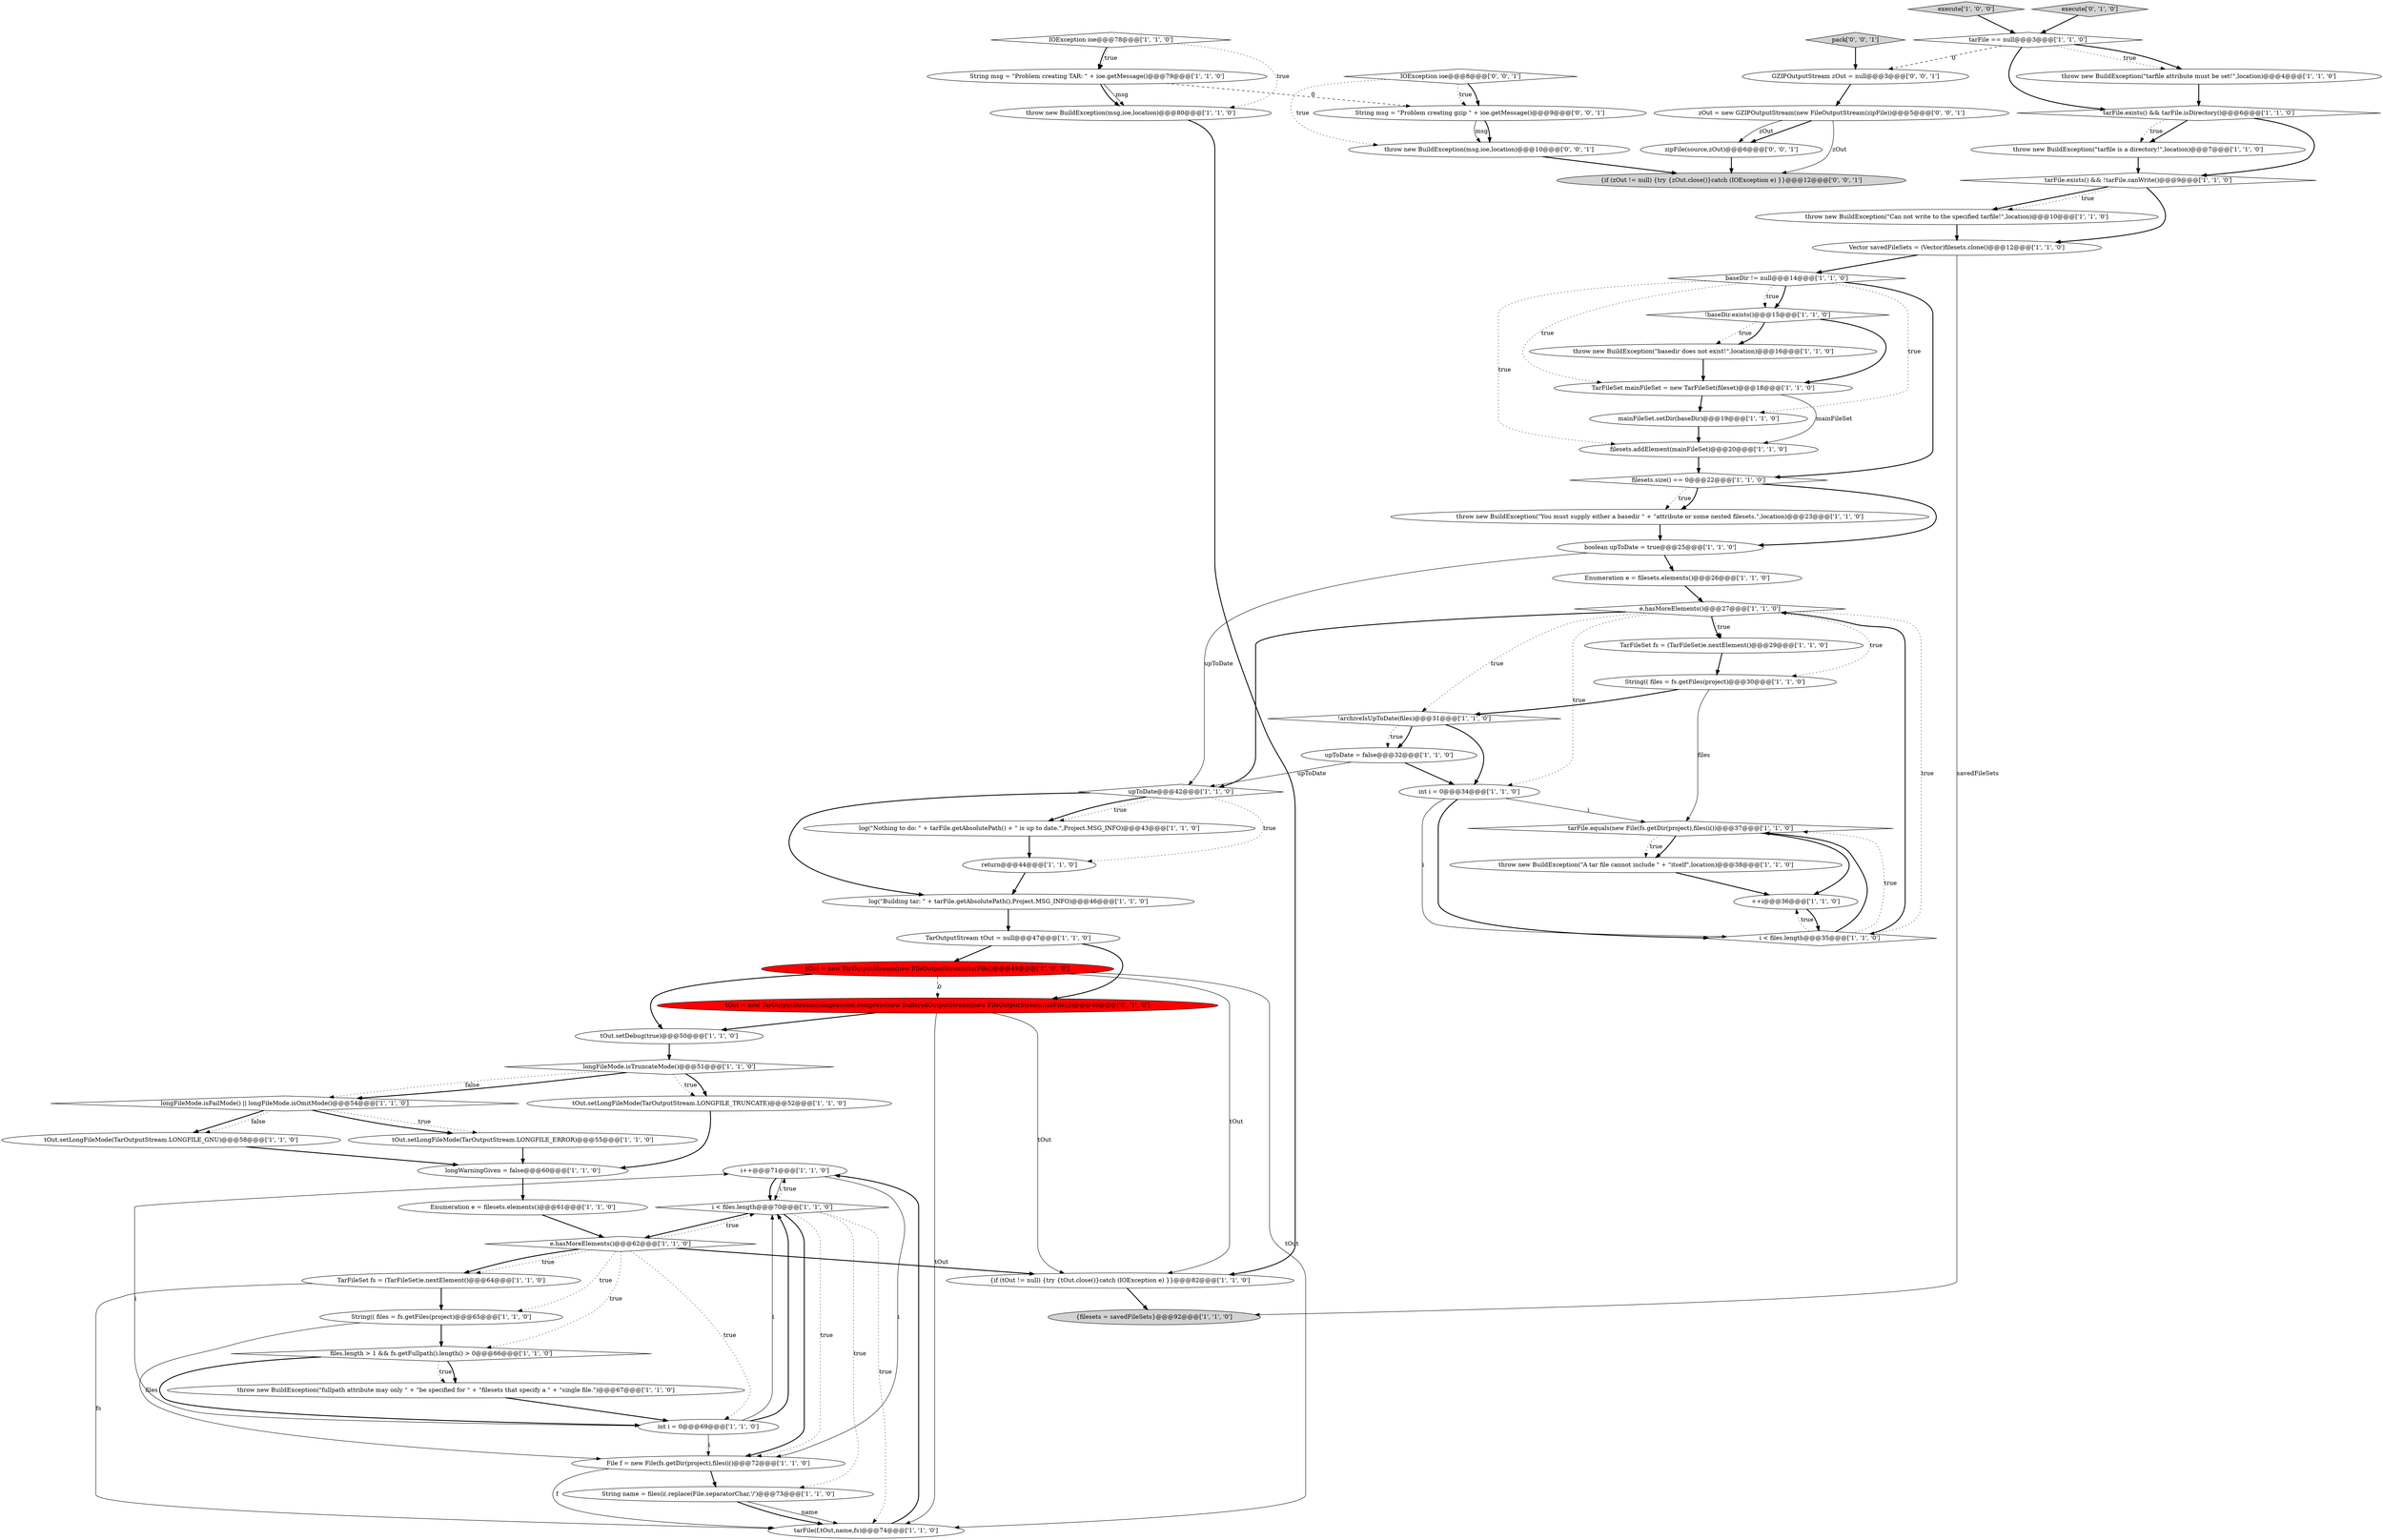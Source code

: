 digraph {
25 [style = filled, label = "i++@@@71@@@['1', '1', '0']", fillcolor = white, shape = ellipse image = "AAA0AAABBB1BBB"];
57 [style = filled, label = "{if (tOut != null) {try {tOut.close()}catch (IOException e) }}@@@82@@@['1', '1', '0']", fillcolor = white, shape = ellipse image = "AAA0AAABBB1BBB"];
63 [style = filled, label = "{if (zOut != null) {try {zOut.close()}catch (IOException e) }}@@@12@@@['0', '0', '1']", fillcolor = lightgray, shape = ellipse image = "AAA0AAABBB3BBB"];
32 [style = filled, label = "tarFile.equals(new File(fs.getDir(project),files(i())@@@37@@@['1', '1', '0']", fillcolor = white, shape = diamond image = "AAA0AAABBB1BBB"];
14 [style = filled, label = "String name = files(i(.replace(File.separatorChar,'/')@@@73@@@['1', '1', '0']", fillcolor = white, shape = ellipse image = "AAA0AAABBB1BBB"];
22 [style = filled, label = "throw new BuildException(\"basedir does not exist!\",location)@@@16@@@['1', '1', '0']", fillcolor = white, shape = ellipse image = "AAA0AAABBB1BBB"];
61 [style = filled, label = "zipFile(source,zOut)@@@6@@@['0', '0', '1']", fillcolor = white, shape = ellipse image = "AAA0AAABBB3BBB"];
4 [style = filled, label = "tarFile == null@@@3@@@['1', '1', '0']", fillcolor = white, shape = diamond image = "AAA0AAABBB1BBB"];
23 [style = filled, label = "log(\"Building tar: \" + tarFile.getAbsolutePath(),Project.MSG_INFO)@@@46@@@['1', '1', '0']", fillcolor = white, shape = ellipse image = "AAA0AAABBB1BBB"];
33 [style = filled, label = "File f = new File(fs.getDir(project),files(i()@@@72@@@['1', '1', '0']", fillcolor = white, shape = ellipse image = "AAA0AAABBB1BBB"];
20 [style = filled, label = "TarFileSet mainFileSet = new TarFileSet(fileset)@@@18@@@['1', '1', '0']", fillcolor = white, shape = ellipse image = "AAA0AAABBB1BBB"];
30 [style = filled, label = "baseDir != null@@@14@@@['1', '1', '0']", fillcolor = white, shape = diamond image = "AAA0AAABBB1BBB"];
62 [style = filled, label = "IOException ioe@@@8@@@['0', '0', '1']", fillcolor = white, shape = diamond image = "AAA0AAABBB3BBB"];
1 [style = filled, label = "i < files.length@@@70@@@['1', '1', '0']", fillcolor = white, shape = diamond image = "AAA0AAABBB1BBB"];
34 [style = filled, label = "throw new BuildException(\"A tar file cannot include \" + \"itself\",location)@@@38@@@['1', '1', '0']", fillcolor = white, shape = ellipse image = "AAA0AAABBB1BBB"];
37 [style = filled, label = "tarFile.exists() && tarFile.isDirectory()@@@6@@@['1', '1', '0']", fillcolor = white, shape = diamond image = "AAA0AAABBB1BBB"];
45 [style = filled, label = "int i = 0@@@69@@@['1', '1', '0']", fillcolor = white, shape = ellipse image = "AAA0AAABBB1BBB"];
40 [style = filled, label = "execute['1', '0', '0']", fillcolor = lightgray, shape = diamond image = "AAA0AAABBB1BBB"];
6 [style = filled, label = "Enumeration e = filesets.elements()@@@61@@@['1', '1', '0']", fillcolor = white, shape = ellipse image = "AAA0AAABBB1BBB"];
36 [style = filled, label = "int i = 0@@@34@@@['1', '1', '0']", fillcolor = white, shape = ellipse image = "AAA0AAABBB1BBB"];
60 [style = filled, label = "GZIPOutputStream zOut = null@@@3@@@['0', '0', '1']", fillcolor = white, shape = ellipse image = "AAA0AAABBB3BBB"];
39 [style = filled, label = "tOut.setLongFileMode(TarOutputStream.LONGFILE_TRUNCATE)@@@52@@@['1', '1', '0']", fillcolor = white, shape = ellipse image = "AAA0AAABBB1BBB"];
54 [style = filled, label = "log(\"Nothing to do: \" + tarFile.getAbsolutePath() + \" is up to date.\",Project.MSG_INFO)@@@43@@@['1', '1', '0']", fillcolor = white, shape = ellipse image = "AAA0AAABBB1BBB"];
35 [style = filled, label = "filesets.addElement(mainFileSet)@@@20@@@['1', '1', '0']", fillcolor = white, shape = ellipse image = "AAA0AAABBB1BBB"];
5 [style = filled, label = "e.hasMoreElements()@@@62@@@['1', '1', '0']", fillcolor = white, shape = diamond image = "AAA0AAABBB1BBB"];
27 [style = filled, label = "mainFileSet.setDir(baseDir)@@@19@@@['1', '1', '0']", fillcolor = white, shape = ellipse image = "AAA0AAABBB1BBB"];
29 [style = filled, label = "!baseDir.exists()@@@15@@@['1', '1', '0']", fillcolor = white, shape = diamond image = "AAA0AAABBB1BBB"];
52 [style = filled, label = "tarFile(f,tOut,name,fs)@@@74@@@['1', '1', '0']", fillcolor = white, shape = ellipse image = "AAA0AAABBB1BBB"];
46 [style = filled, label = "filesets.size() == 0@@@22@@@['1', '1', '0']", fillcolor = white, shape = diamond image = "AAA0AAABBB1BBB"];
49 [style = filled, label = "throw new BuildException(\"Can not write to the specified tarfile!\",location)@@@10@@@['1', '1', '0']", fillcolor = white, shape = ellipse image = "AAA0AAABBB1BBB"];
3 [style = filled, label = "throw new BuildException(\"You must supply either a basedir \" + \"attribute or some nested filesets.\",location)@@@23@@@['1', '1', '0']", fillcolor = white, shape = ellipse image = "AAA0AAABBB1BBB"];
42 [style = filled, label = "files.length > 1 && fs.getFullpath().length() > 0@@@66@@@['1', '1', '0']", fillcolor = white, shape = diamond image = "AAA0AAABBB1BBB"];
44 [style = filled, label = "longFileMode.isFailMode() || longFileMode.isOmitMode()@@@54@@@['1', '1', '0']", fillcolor = white, shape = diamond image = "AAA0AAABBB1BBB"];
59 [style = filled, label = "execute['0', '1', '0']", fillcolor = lightgray, shape = diamond image = "AAA0AAABBB2BBB"];
55 [style = filled, label = "longWarningGiven = false@@@60@@@['1', '1', '0']", fillcolor = white, shape = ellipse image = "AAA0AAABBB1BBB"];
66 [style = filled, label = "zOut = new GZIPOutputStream(new FileOutputStream(zipFile))@@@5@@@['0', '0', '1']", fillcolor = white, shape = ellipse image = "AAA0AAABBB3BBB"];
15 [style = filled, label = "throw new BuildException(msg,ioe,location)@@@80@@@['1', '1', '0']", fillcolor = white, shape = ellipse image = "AAA0AAABBB1BBB"];
0 [style = filled, label = "i < files.length@@@35@@@['1', '1', '0']", fillcolor = white, shape = diamond image = "AAA0AAABBB1BBB"];
43 [style = filled, label = "String msg = \"Problem creating TAR: \" + ioe.getMessage()@@@79@@@['1', '1', '0']", fillcolor = white, shape = ellipse image = "AAA0AAABBB1BBB"];
28 [style = filled, label = "tOut.setDebug(true)@@@50@@@['1', '1', '0']", fillcolor = white, shape = ellipse image = "AAA0AAABBB1BBB"];
12 [style = filled, label = "e.hasMoreElements()@@@27@@@['1', '1', '0']", fillcolor = white, shape = diamond image = "AAA0AAABBB1BBB"];
17 [style = filled, label = "longFileMode.isTruncateMode()@@@51@@@['1', '1', '0']", fillcolor = white, shape = diamond image = "AAA0AAABBB1BBB"];
64 [style = filled, label = "pack['0', '0', '1']", fillcolor = lightgray, shape = diamond image = "AAA0AAABBB3BBB"];
56 [style = filled, label = "tOut = new TarOutputStream(new FileOutputStream(tarFile))@@@49@@@['1', '0', '0']", fillcolor = red, shape = ellipse image = "AAA1AAABBB1BBB"];
65 [style = filled, label = "throw new BuildException(msg,ioe,location)@@@10@@@['0', '0', '1']", fillcolor = white, shape = ellipse image = "AAA0AAABBB3BBB"];
2 [style = filled, label = "TarOutputStream tOut = null@@@47@@@['1', '1', '0']", fillcolor = white, shape = ellipse image = "AAA0AAABBB1BBB"];
9 [style = filled, label = "!archiveIsUpToDate(files)@@@31@@@['1', '1', '0']", fillcolor = white, shape = diamond image = "AAA0AAABBB1BBB"];
10 [style = filled, label = "Vector savedFileSets = (Vector)filesets.clone()@@@12@@@['1', '1', '0']", fillcolor = white, shape = ellipse image = "AAA0AAABBB1BBB"];
18 [style = filled, label = "TarFileSet fs = (TarFileSet)e.nextElement()@@@64@@@['1', '1', '0']", fillcolor = white, shape = ellipse image = "AAA0AAABBB1BBB"];
31 [style = filled, label = "Enumeration e = filesets.elements()@@@26@@@['1', '1', '0']", fillcolor = white, shape = ellipse image = "AAA0AAABBB1BBB"];
50 [style = filled, label = "{filesets = savedFileSets}@@@92@@@['1', '1', '0']", fillcolor = lightgray, shape = ellipse image = "AAA0AAABBB1BBB"];
53 [style = filled, label = "String(( files = fs.getFiles(project)@@@30@@@['1', '1', '0']", fillcolor = white, shape = ellipse image = "AAA0AAABBB1BBB"];
13 [style = filled, label = "TarFileSet fs = (TarFileSet)e.nextElement()@@@29@@@['1', '1', '0']", fillcolor = white, shape = ellipse image = "AAA0AAABBB1BBB"];
48 [style = filled, label = "tarFile.exists() && !tarFile.canWrite()@@@9@@@['1', '1', '0']", fillcolor = white, shape = diamond image = "AAA0AAABBB1BBB"];
67 [style = filled, label = "String msg = \"Problem creating gzip \" + ioe.getMessage()@@@9@@@['0', '0', '1']", fillcolor = white, shape = ellipse image = "AAA0AAABBB3BBB"];
24 [style = filled, label = "String(( files = fs.getFiles(project)@@@65@@@['1', '1', '0']", fillcolor = white, shape = ellipse image = "AAA0AAABBB1BBB"];
26 [style = filled, label = "throw new BuildException(\"tarfile is a directory!\",location)@@@7@@@['1', '1', '0']", fillcolor = white, shape = ellipse image = "AAA0AAABBB1BBB"];
38 [style = filled, label = "throw new BuildException(\"fullpath attribute may only \" + \"be specified for \" + \"filesets that specify a \" + \"single file.\")@@@67@@@['1', '1', '0']", fillcolor = white, shape = ellipse image = "AAA0AAABBB1BBB"];
19 [style = filled, label = "IOException ioe@@@78@@@['1', '1', '0']", fillcolor = white, shape = diamond image = "AAA0AAABBB1BBB"];
41 [style = filled, label = "tOut.setLongFileMode(TarOutputStream.LONGFILE_GNU)@@@58@@@['1', '1', '0']", fillcolor = white, shape = ellipse image = "AAA0AAABBB1BBB"];
21 [style = filled, label = "++i@@@36@@@['1', '1', '0']", fillcolor = white, shape = ellipse image = "AAA0AAABBB1BBB"];
47 [style = filled, label = "upToDate@@@42@@@['1', '1', '0']", fillcolor = white, shape = diamond image = "AAA0AAABBB1BBB"];
58 [style = filled, label = "tOut = new TarOutputStream(compression.compress(new BufferedOutputStream(new FileOutputStream(tarFile))))@@@49@@@['0', '1', '0']", fillcolor = red, shape = ellipse image = "AAA1AAABBB2BBB"];
7 [style = filled, label = "throw new BuildException(\"tarfile attribute must be set!\",location)@@@4@@@['1', '1', '0']", fillcolor = white, shape = ellipse image = "AAA0AAABBB1BBB"];
16 [style = filled, label = "return@@@44@@@['1', '1', '0']", fillcolor = white, shape = ellipse image = "AAA0AAABBB1BBB"];
8 [style = filled, label = "boolean upToDate = true@@@25@@@['1', '1', '0']", fillcolor = white, shape = ellipse image = "AAA0AAABBB1BBB"];
11 [style = filled, label = "tOut.setLongFileMode(TarOutputStream.LONGFILE_ERROR)@@@55@@@['1', '1', '0']", fillcolor = white, shape = ellipse image = "AAA0AAABBB1BBB"];
51 [style = filled, label = "upToDate = false@@@32@@@['1', '1', '0']", fillcolor = white, shape = ellipse image = "AAA0AAABBB1BBB"];
1->5 [style = bold, label=""];
40->4 [style = bold, label=""];
58->28 [style = bold, label=""];
66->63 [style = solid, label="zOut"];
25->1 [style = bold, label=""];
5->18 [style = dotted, label="true"];
42->45 [style = bold, label=""];
24->33 [style = solid, label="files"];
5->1 [style = dotted, label="true"];
4->7 [style = dotted, label="true"];
32->34 [style = bold, label=""];
15->57 [style = bold, label=""];
30->29 [style = bold, label=""];
36->0 [style = solid, label="i"];
18->52 [style = solid, label="fs"];
62->67 [style = bold, label=""];
20->27 [style = bold, label=""];
14->52 [style = solid, label="name"];
5->24 [style = dotted, label="true"];
12->47 [style = bold, label=""];
1->33 [style = bold, label=""];
36->0 [style = bold, label=""];
36->32 [style = solid, label="i"];
0->21 [style = dotted, label="true"];
54->16 [style = bold, label=""];
49->10 [style = bold, label=""];
56->58 [style = dashed, label="0"];
30->46 [style = bold, label=""];
37->48 [style = bold, label=""];
48->10 [style = bold, label=""];
12->53 [style = dotted, label="true"];
42->38 [style = dotted, label="true"];
47->54 [style = dotted, label="true"];
17->44 [style = bold, label=""];
20->35 [style = solid, label="mainFileSet"];
43->15 [style = solid, label="msg"];
64->60 [style = bold, label=""];
67->65 [style = solid, label="msg"];
17->39 [style = dotted, label="true"];
60->66 [style = bold, label=""];
48->49 [style = bold, label=""];
9->51 [style = bold, label=""];
21->0 [style = bold, label=""];
37->26 [style = bold, label=""];
58->52 [style = solid, label="tOut"];
25->1 [style = solid, label="i"];
58->57 [style = solid, label="tOut"];
46->3 [style = dotted, label="true"];
7->37 [style = bold, label=""];
59->4 [style = bold, label=""];
38->45 [style = bold, label=""];
43->67 [style = dashed, label="0"];
44->11 [style = dotted, label="true"];
45->1 [style = bold, label=""];
5->57 [style = bold, label=""];
33->52 [style = solid, label="f"];
30->29 [style = dotted, label="true"];
29->20 [style = bold, label=""];
1->33 [style = dotted, label="true"];
5->42 [style = dotted, label="true"];
47->54 [style = bold, label=""];
22->20 [style = bold, label=""];
62->67 [style = dotted, label="true"];
17->39 [style = bold, label=""];
44->41 [style = bold, label=""];
12->0 [style = dotted, label="true"];
14->52 [style = bold, label=""];
66->61 [style = bold, label=""];
26->48 [style = bold, label=""];
61->63 [style = bold, label=""];
17->44 [style = dotted, label="false"];
42->38 [style = bold, label=""];
53->32 [style = solid, label="files"];
18->24 [style = bold, label=""];
51->47 [style = solid, label="upToDate"];
32->34 [style = dotted, label="true"];
8->31 [style = bold, label=""];
0->12 [style = bold, label=""];
12->36 [style = dotted, label="true"];
45->1 [style = solid, label="i"];
45->33 [style = solid, label="i"];
5->18 [style = bold, label=""];
16->23 [style = bold, label=""];
19->15 [style = dotted, label="true"];
62->65 [style = dotted, label="true"];
31->12 [style = bold, label=""];
4->7 [style = bold, label=""];
27->35 [style = bold, label=""];
29->22 [style = dotted, label="true"];
12->13 [style = bold, label=""];
6->5 [style = bold, label=""];
12->13 [style = dotted, label="true"];
9->51 [style = dotted, label="true"];
51->36 [style = bold, label=""];
30->20 [style = dotted, label="true"];
37->26 [style = dotted, label="true"];
5->45 [style = dotted, label="true"];
3->8 [style = bold, label=""];
46->8 [style = bold, label=""];
19->43 [style = dotted, label="true"];
45->25 [style = solid, label="i"];
25->33 [style = solid, label="i"];
28->17 [style = bold, label=""];
55->6 [style = bold, label=""];
11->55 [style = bold, label=""];
23->2 [style = bold, label=""];
0->32 [style = dotted, label="true"];
0->32 [style = bold, label=""];
53->9 [style = bold, label=""];
47->23 [style = bold, label=""];
19->43 [style = bold, label=""];
10->30 [style = bold, label=""];
65->63 [style = bold, label=""];
34->21 [style = bold, label=""];
46->3 [style = bold, label=""];
24->42 [style = bold, label=""];
9->36 [style = bold, label=""];
33->14 [style = bold, label=""];
1->25 [style = dotted, label="true"];
32->21 [style = bold, label=""];
39->55 [style = bold, label=""];
13->53 [style = bold, label=""];
57->50 [style = bold, label=""];
56->57 [style = solid, label="tOut"];
41->55 [style = bold, label=""];
30->27 [style = dotted, label="true"];
66->61 [style = solid, label="zOut"];
1->14 [style = dotted, label="true"];
2->58 [style = bold, label=""];
67->65 [style = bold, label=""];
56->52 [style = solid, label="tOut"];
48->49 [style = dotted, label="true"];
1->52 [style = dotted, label="true"];
10->50 [style = solid, label="savedFileSets"];
8->47 [style = solid, label="upToDate"];
52->25 [style = bold, label=""];
4->37 [style = bold, label=""];
4->60 [style = dashed, label="0"];
43->15 [style = bold, label=""];
30->35 [style = dotted, label="true"];
47->16 [style = dotted, label="true"];
56->28 [style = bold, label=""];
44->11 [style = bold, label=""];
29->22 [style = bold, label=""];
2->56 [style = bold, label=""];
44->41 [style = dotted, label="false"];
12->9 [style = dotted, label="true"];
35->46 [style = bold, label=""];
}
